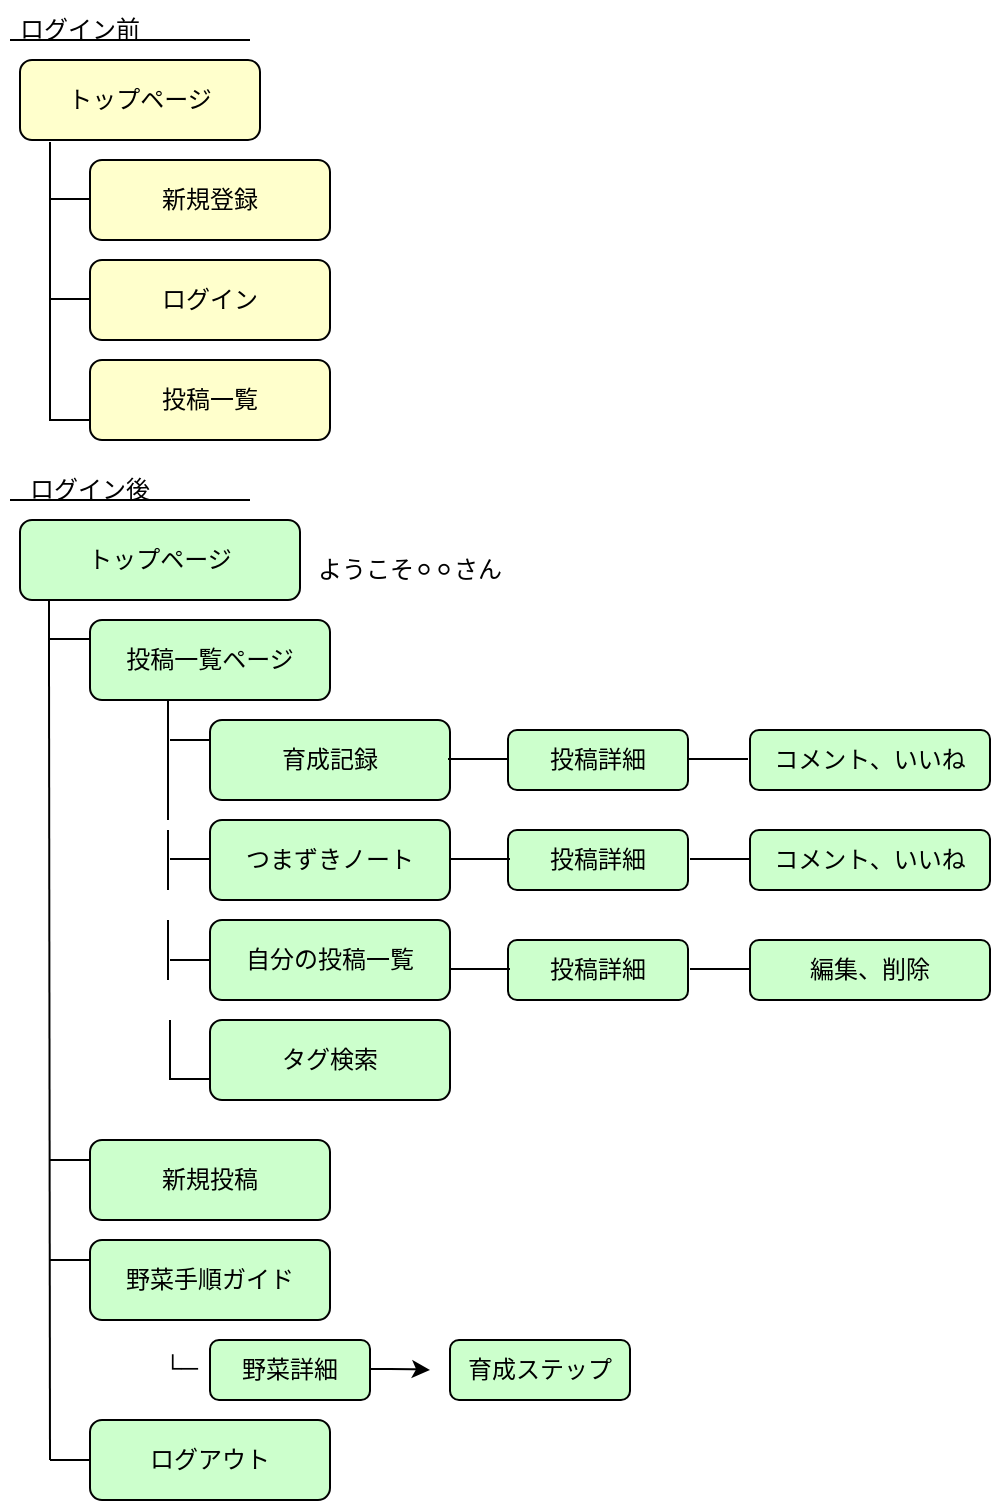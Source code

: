 <mxfile>
    <diagram id="3FK6Q9lLvvBlPMQrZ-ZC" name="ページ1">
        <mxGraphModel dx="1168" dy="889" grid="1" gridSize="10" guides="1" tooltips="1" connect="1" arrows="1" fold="1" page="1" pageScale="1" pageWidth="827" pageHeight="1169" math="0" shadow="0">
            <root>
                <mxCell id="0"/>
                <mxCell id="1" parent="0"/>
                <mxCell id="4" value="" style="endArrow=none;html=1;" edge="1" parent="1">
                    <mxGeometry width="50" height="50" relative="1" as="geometry">
                        <mxPoint x="120" y="40" as="sourcePoint"/>
                        <mxPoint x="240" y="40" as="targetPoint"/>
                    </mxGeometry>
                </mxCell>
                <mxCell id="8" value="" style="endArrow=none;html=1;" edge="1" parent="1">
                    <mxGeometry width="50" height="50" relative="1" as="geometry">
                        <mxPoint x="140" y="169.5" as="sourcePoint"/>
                        <mxPoint x="160" y="169.5" as="targetPoint"/>
                    </mxGeometry>
                </mxCell>
                <mxCell id="9" value="" style="shape=partialRectangle;whiteSpace=wrap;html=1;bottom=0;right=0;fillColor=none;direction=north;" vertex="1" parent="1">
                    <mxGeometry x="140" y="210" width="20" height="20" as="geometry"/>
                </mxCell>
                <mxCell id="10" value="" style="endArrow=none;html=1;" edge="1" parent="1">
                    <mxGeometry width="50" height="50" relative="1" as="geometry">
                        <mxPoint x="140" y="119.5" as="sourcePoint"/>
                        <mxPoint x="160" y="119.5" as="targetPoint"/>
                        <Array as="points">
                            <mxPoint x="140" y="119.5"/>
                        </Array>
                    </mxGeometry>
                </mxCell>
                <mxCell id="14" value="ログイン後" style="text;html=1;align=center;verticalAlign=middle;whiteSpace=wrap;rounded=0;" vertex="1" parent="1">
                    <mxGeometry x="125" y="250" width="70" height="30" as="geometry"/>
                </mxCell>
                <mxCell id="15" value="" style="endArrow=none;html=1;" edge="1" parent="1">
                    <mxGeometry width="50" height="50" relative="1" as="geometry">
                        <mxPoint x="120" y="270" as="sourcePoint"/>
                        <mxPoint x="240" y="270" as="targetPoint"/>
                    </mxGeometry>
                </mxCell>
                <mxCell id="18" value="" style="endArrow=none;html=1;" edge="1" parent="1">
                    <mxGeometry width="50" height="50" relative="1" as="geometry">
                        <mxPoint x="139.5" y="350" as="sourcePoint"/>
                        <mxPoint x="139.5" y="320" as="targetPoint"/>
                    </mxGeometry>
                </mxCell>
                <mxCell id="26" value="" style="endArrow=none;html=1;" edge="1" parent="1">
                    <mxGeometry width="50" height="50" relative="1" as="geometry">
                        <mxPoint x="140" y="339.5" as="sourcePoint"/>
                        <mxPoint x="160" y="339.5" as="targetPoint"/>
                        <Array as="points">
                            <mxPoint x="140" y="339.5"/>
                        </Array>
                    </mxGeometry>
                </mxCell>
                <mxCell id="48" value="トップページ" style="rounded=1;whiteSpace=wrap;html=1;fillColor=#CCFFCC;" vertex="1" parent="1">
                    <mxGeometry x="125" y="280" width="140" height="40" as="geometry"/>
                </mxCell>
                <mxCell id="50" value="ようこそ⚪︎⚪︎さん" style="text;html=1;align=center;verticalAlign=middle;whiteSpace=wrap;rounded=0;" vertex="1" parent="1">
                    <mxGeometry x="265" y="290" width="110" height="30" as="geometry"/>
                </mxCell>
                <mxCell id="51" value="" style="endArrow=none;html=1;" edge="1" parent="1">
                    <mxGeometry width="50" height="50" relative="1" as="geometry">
                        <mxPoint x="199" y="400" as="sourcePoint"/>
                        <mxPoint x="199" y="370" as="targetPoint"/>
                    </mxGeometry>
                </mxCell>
                <mxCell id="53" value="" style="endArrow=none;html=1;" edge="1" parent="1">
                    <mxGeometry width="50" height="50" relative="1" as="geometry">
                        <mxPoint x="200" y="560" as="sourcePoint"/>
                        <mxPoint x="200" y="530" as="targetPoint"/>
                    </mxGeometry>
                </mxCell>
                <mxCell id="54" value="" style="endArrow=none;html=1;" edge="1" parent="1">
                    <mxGeometry width="50" height="50" relative="1" as="geometry">
                        <mxPoint x="199" y="510" as="sourcePoint"/>
                        <mxPoint x="199" y="480" as="targetPoint"/>
                    </mxGeometry>
                </mxCell>
                <mxCell id="55" value="" style="endArrow=none;html=1;" edge="1" parent="1">
                    <mxGeometry width="50" height="50" relative="1" as="geometry">
                        <mxPoint x="199" y="465" as="sourcePoint"/>
                        <mxPoint x="199" y="435" as="targetPoint"/>
                    </mxGeometry>
                </mxCell>
                <mxCell id="56" value="" style="endArrow=none;html=1;" edge="1" parent="1">
                    <mxGeometry width="50" height="50" relative="1" as="geometry">
                        <mxPoint x="199" y="430" as="sourcePoint"/>
                        <mxPoint x="199" y="400" as="targetPoint"/>
                    </mxGeometry>
                </mxCell>
                <mxCell id="57" value="" style="endArrow=none;html=1;" edge="1" parent="1">
                    <mxGeometry width="50" height="50" relative="1" as="geometry">
                        <mxPoint x="200" y="390" as="sourcePoint"/>
                        <mxPoint x="220" y="390" as="targetPoint"/>
                        <Array as="points">
                            <mxPoint x="200" y="390"/>
                        </Array>
                    </mxGeometry>
                </mxCell>
                <mxCell id="58" value="" style="endArrow=none;html=1;" edge="1" parent="1">
                    <mxGeometry width="50" height="50" relative="1" as="geometry">
                        <mxPoint x="200" y="449.5" as="sourcePoint"/>
                        <mxPoint x="220" y="449.5" as="targetPoint"/>
                        <Array as="points">
                            <mxPoint x="200" y="449.5"/>
                        </Array>
                    </mxGeometry>
                </mxCell>
                <mxCell id="59" value="" style="endArrow=none;html=1;" edge="1" parent="1">
                    <mxGeometry width="50" height="50" relative="1" as="geometry">
                        <mxPoint x="140" y="600" as="sourcePoint"/>
                        <mxPoint x="160" y="600" as="targetPoint"/>
                        <Array as="points">
                            <mxPoint x="150" y="600"/>
                        </Array>
                    </mxGeometry>
                </mxCell>
                <mxCell id="60" value="投稿一覧ページ" style="rounded=1;whiteSpace=wrap;html=1;fillColor=#CCFFCC;" vertex="1" parent="1">
                    <mxGeometry x="160" y="330" width="120" height="40" as="geometry"/>
                </mxCell>
                <mxCell id="61" value="育成記録" style="rounded=1;whiteSpace=wrap;html=1;fillColor=#CCFFCC;" vertex="1" parent="1">
                    <mxGeometry x="220" y="380" width="120" height="40" as="geometry"/>
                </mxCell>
                <mxCell id="62" value="" style="endArrow=none;html=1;" edge="1" parent="1">
                    <mxGeometry width="50" height="50" relative="1" as="geometry">
                        <mxPoint x="200" y="559.5" as="sourcePoint"/>
                        <mxPoint x="220" y="559.5" as="targetPoint"/>
                        <Array as="points">
                            <mxPoint x="200" y="559.5"/>
                        </Array>
                    </mxGeometry>
                </mxCell>
                <mxCell id="63" value="" style="endArrow=none;html=1;" edge="1" parent="1">
                    <mxGeometry width="50" height="50" relative="1" as="geometry">
                        <mxPoint x="200" y="500" as="sourcePoint"/>
                        <mxPoint x="220" y="500" as="targetPoint"/>
                        <Array as="points">
                            <mxPoint x="200" y="500"/>
                        </Array>
                    </mxGeometry>
                </mxCell>
                <mxCell id="64" value="" style="endArrow=none;html=1;" edge="1" parent="1">
                    <mxGeometry width="50" height="50" relative="1" as="geometry">
                        <mxPoint x="140" y="650" as="sourcePoint"/>
                        <mxPoint x="160" y="650" as="targetPoint"/>
                        <Array as="points">
                            <mxPoint x="150" y="650"/>
                        </Array>
                    </mxGeometry>
                </mxCell>
                <mxCell id="66" value="つまずきノート" style="rounded=1;whiteSpace=wrap;html=1;fillColor=#CCFFCC;" vertex="1" parent="1">
                    <mxGeometry x="220" y="430" width="120" height="40" as="geometry"/>
                </mxCell>
                <mxCell id="67" value="自分の投稿一覧" style="rounded=1;whiteSpace=wrap;html=1;fillColor=#CCFFCC;" vertex="1" parent="1">
                    <mxGeometry x="220" y="480" width="120" height="40" as="geometry"/>
                </mxCell>
                <mxCell id="68" value="タグ検索" style="rounded=1;whiteSpace=wrap;html=1;fillColor=#CCFFCC;" vertex="1" parent="1">
                    <mxGeometry x="220" y="530" width="120" height="40" as="geometry"/>
                </mxCell>
                <mxCell id="69" value="" style="endArrow=none;html=1;" edge="1" parent="1">
                    <mxGeometry width="50" height="50" relative="1" as="geometry">
                        <mxPoint x="140" y="750" as="sourcePoint"/>
                        <mxPoint x="139.5" y="350" as="targetPoint"/>
                    </mxGeometry>
                </mxCell>
                <mxCell id="70" value="新規投稿" style="rounded=1;whiteSpace=wrap;html=1;fillColor=#CCFFCC;" vertex="1" parent="1">
                    <mxGeometry x="160" y="590" width="120" height="40" as="geometry"/>
                </mxCell>
                <mxCell id="71" value="野菜手順ガイド" style="rounded=1;whiteSpace=wrap;html=1;fillColor=#CCFFCC;" vertex="1" parent="1">
                    <mxGeometry x="160" y="640" width="120" height="40" as="geometry"/>
                </mxCell>
                <mxCell id="74" value="└─" style="text;whiteSpace=wrap;" vertex="1" parent="1">
                    <mxGeometry x="195" y="690" width="60" height="40" as="geometry"/>
                </mxCell>
                <mxCell id="75" value="野菜詳細" style="rounded=1;whiteSpace=wrap;html=1;fillColor=#CCFFCC;" vertex="1" parent="1">
                    <mxGeometry x="220" y="690" width="80" height="30" as="geometry"/>
                </mxCell>
                <mxCell id="76" value="" style="endArrow=classic;html=1;" edge="1" parent="1">
                    <mxGeometry width="50" height="50" relative="1" as="geometry">
                        <mxPoint x="300" y="704.5" as="sourcePoint"/>
                        <mxPoint x="330" y="705" as="targetPoint"/>
                        <Array as="points">
                            <mxPoint x="320" y="704.5"/>
                        </Array>
                    </mxGeometry>
                </mxCell>
                <mxCell id="77" value="育成ステップ" style="rounded=1;whiteSpace=wrap;html=1;fillColor=#CCFFCC;" vertex="1" parent="1">
                    <mxGeometry x="340" y="690" width="90" height="30" as="geometry"/>
                </mxCell>
                <mxCell id="78" value="" style="endArrow=none;html=1;" edge="1" parent="1">
                    <mxGeometry width="50" height="50" relative="1" as="geometry">
                        <mxPoint x="140" y="750" as="sourcePoint"/>
                        <mxPoint x="160" y="750" as="targetPoint"/>
                        <Array as="points">
                            <mxPoint x="150" y="750"/>
                        </Array>
                    </mxGeometry>
                </mxCell>
                <mxCell id="79" value="ログアウト" style="rounded=1;whiteSpace=wrap;html=1;fillColor=#CCFFCC;" vertex="1" parent="1">
                    <mxGeometry x="160" y="730" width="120" height="40" as="geometry"/>
                </mxCell>
                <mxCell id="80" value="コメント、いいね" style="rounded=1;whiteSpace=wrap;html=1;fillColor=#CCFFCC;" vertex="1" parent="1">
                    <mxGeometry x="490" y="385" width="120" height="30" as="geometry"/>
                </mxCell>
                <mxCell id="81" value="コメント、いいね" style="rounded=1;whiteSpace=wrap;html=1;fillColor=#CCFFCC;" vertex="1" parent="1">
                    <mxGeometry x="490" y="435" width="120" height="30" as="geometry"/>
                </mxCell>
                <mxCell id="82" value="投稿詳細" style="rounded=1;whiteSpace=wrap;html=1;fillColor=#CCFFCC;" vertex="1" parent="1">
                    <mxGeometry x="369" y="385" width="90" height="30" as="geometry"/>
                </mxCell>
                <mxCell id="83" value="投稿詳細" style="rounded=1;whiteSpace=wrap;html=1;fillColor=#CCFFCC;" vertex="1" parent="1">
                    <mxGeometry x="369" y="435" width="90" height="30" as="geometry"/>
                </mxCell>
                <mxCell id="84" value="投稿詳細" style="rounded=1;whiteSpace=wrap;html=1;fillColor=#CCFFCC;" vertex="1" parent="1">
                    <mxGeometry x="369" y="490" width="90" height="30" as="geometry"/>
                </mxCell>
                <mxCell id="85" value="編集、削除" style="rounded=1;whiteSpace=wrap;html=1;fillColor=#CCFFCC;" vertex="1" parent="1">
                    <mxGeometry x="490" y="490" width="120" height="30" as="geometry"/>
                </mxCell>
                <mxCell id="86" value="" style="endArrow=none;html=1;" edge="1" parent="1">
                    <mxGeometry width="50" height="50" relative="1" as="geometry">
                        <mxPoint x="339" y="399.5" as="sourcePoint"/>
                        <mxPoint x="369" y="399.5" as="targetPoint"/>
                        <Array as="points">
                            <mxPoint x="369" y="399.5"/>
                        </Array>
                    </mxGeometry>
                </mxCell>
                <mxCell id="88" value="" style="endArrow=none;html=1;" edge="1" parent="1">
                    <mxGeometry width="50" height="50" relative="1" as="geometry">
                        <mxPoint x="340" y="449.5" as="sourcePoint"/>
                        <mxPoint x="370" y="449.5" as="targetPoint"/>
                        <Array as="points">
                            <mxPoint x="370" y="449.5"/>
                        </Array>
                    </mxGeometry>
                </mxCell>
                <mxCell id="89" value="" style="endArrow=none;html=1;" edge="1" parent="1">
                    <mxGeometry width="50" height="50" relative="1" as="geometry">
                        <mxPoint x="459" y="399.5" as="sourcePoint"/>
                        <mxPoint x="489" y="399.5" as="targetPoint"/>
                        <Array as="points">
                            <mxPoint x="489" y="399.5"/>
                        </Array>
                    </mxGeometry>
                </mxCell>
                <mxCell id="90" value="" style="endArrow=none;html=1;" edge="1" parent="1">
                    <mxGeometry width="50" height="50" relative="1" as="geometry">
                        <mxPoint x="340" y="504.5" as="sourcePoint"/>
                        <mxPoint x="370" y="504.5" as="targetPoint"/>
                        <Array as="points">
                            <mxPoint x="370" y="504.5"/>
                        </Array>
                    </mxGeometry>
                </mxCell>
                <mxCell id="91" value="" style="endArrow=none;html=1;" edge="1" parent="1">
                    <mxGeometry width="50" height="50" relative="1" as="geometry">
                        <mxPoint x="460" y="449.5" as="sourcePoint"/>
                        <mxPoint x="490" y="449.5" as="targetPoint"/>
                        <Array as="points">
                            <mxPoint x="490" y="449.5"/>
                        </Array>
                    </mxGeometry>
                </mxCell>
                <mxCell id="92" value="" style="endArrow=none;html=1;" edge="1" parent="1">
                    <mxGeometry width="50" height="50" relative="1" as="geometry">
                        <mxPoint x="460" y="504.5" as="sourcePoint"/>
                        <mxPoint x="490" y="504.5" as="targetPoint"/>
                        <Array as="points">
                            <mxPoint x="490" y="504.5"/>
                        </Array>
                    </mxGeometry>
                </mxCell>
                <mxCell id="99" style="edgeStyle=none;html=1;exitX=0.75;exitY=0;exitDx=0;exitDy=0;" edge="1" parent="1" source="93">
                    <mxGeometry relative="1" as="geometry">
                        <mxPoint x="210" y="70" as="targetPoint"/>
                    </mxGeometry>
                </mxCell>
                <mxCell id="93" value="トップページ" style="rounded=1;whiteSpace=wrap;html=1;fillColor=#FFFFCC;" vertex="1" parent="1">
                    <mxGeometry x="125" y="50" width="120" height="40" as="geometry"/>
                </mxCell>
                <mxCell id="94" value="投稿一覧" style="rounded=1;whiteSpace=wrap;html=1;fillColor=#FFFFCC;" vertex="1" parent="1">
                    <mxGeometry x="160" y="200" width="120" height="40" as="geometry"/>
                </mxCell>
                <mxCell id="95" value="ログイン" style="rounded=1;whiteSpace=wrap;html=1;fillColor=#FFFFCC;" vertex="1" parent="1">
                    <mxGeometry x="160" y="150" width="120" height="40" as="geometry"/>
                </mxCell>
                <mxCell id="96" value="新規登録" style="rounded=1;whiteSpace=wrap;html=1;fillColor=#FFFFCC;" vertex="1" parent="1">
                    <mxGeometry x="160" y="100" width="120" height="40" as="geometry"/>
                </mxCell>
                <mxCell id="102" value="" style="endArrow=none;html=1;entryX=0.125;entryY=1.025;entryDx=0;entryDy=0;entryPerimeter=0;" edge="1" parent="1" target="93">
                    <mxGeometry width="50" height="50" relative="1" as="geometry">
                        <mxPoint x="140" y="210" as="sourcePoint"/>
                        <mxPoint x="140" y="100" as="targetPoint"/>
                    </mxGeometry>
                </mxCell>
                <mxCell id="103" value="ログイン前" style="text;html=1;align=center;verticalAlign=middle;whiteSpace=wrap;rounded=0;" vertex="1" parent="1">
                    <mxGeometry x="115" y="20" width="80" height="30" as="geometry"/>
                </mxCell>
            </root>
        </mxGraphModel>
    </diagram>
</mxfile>